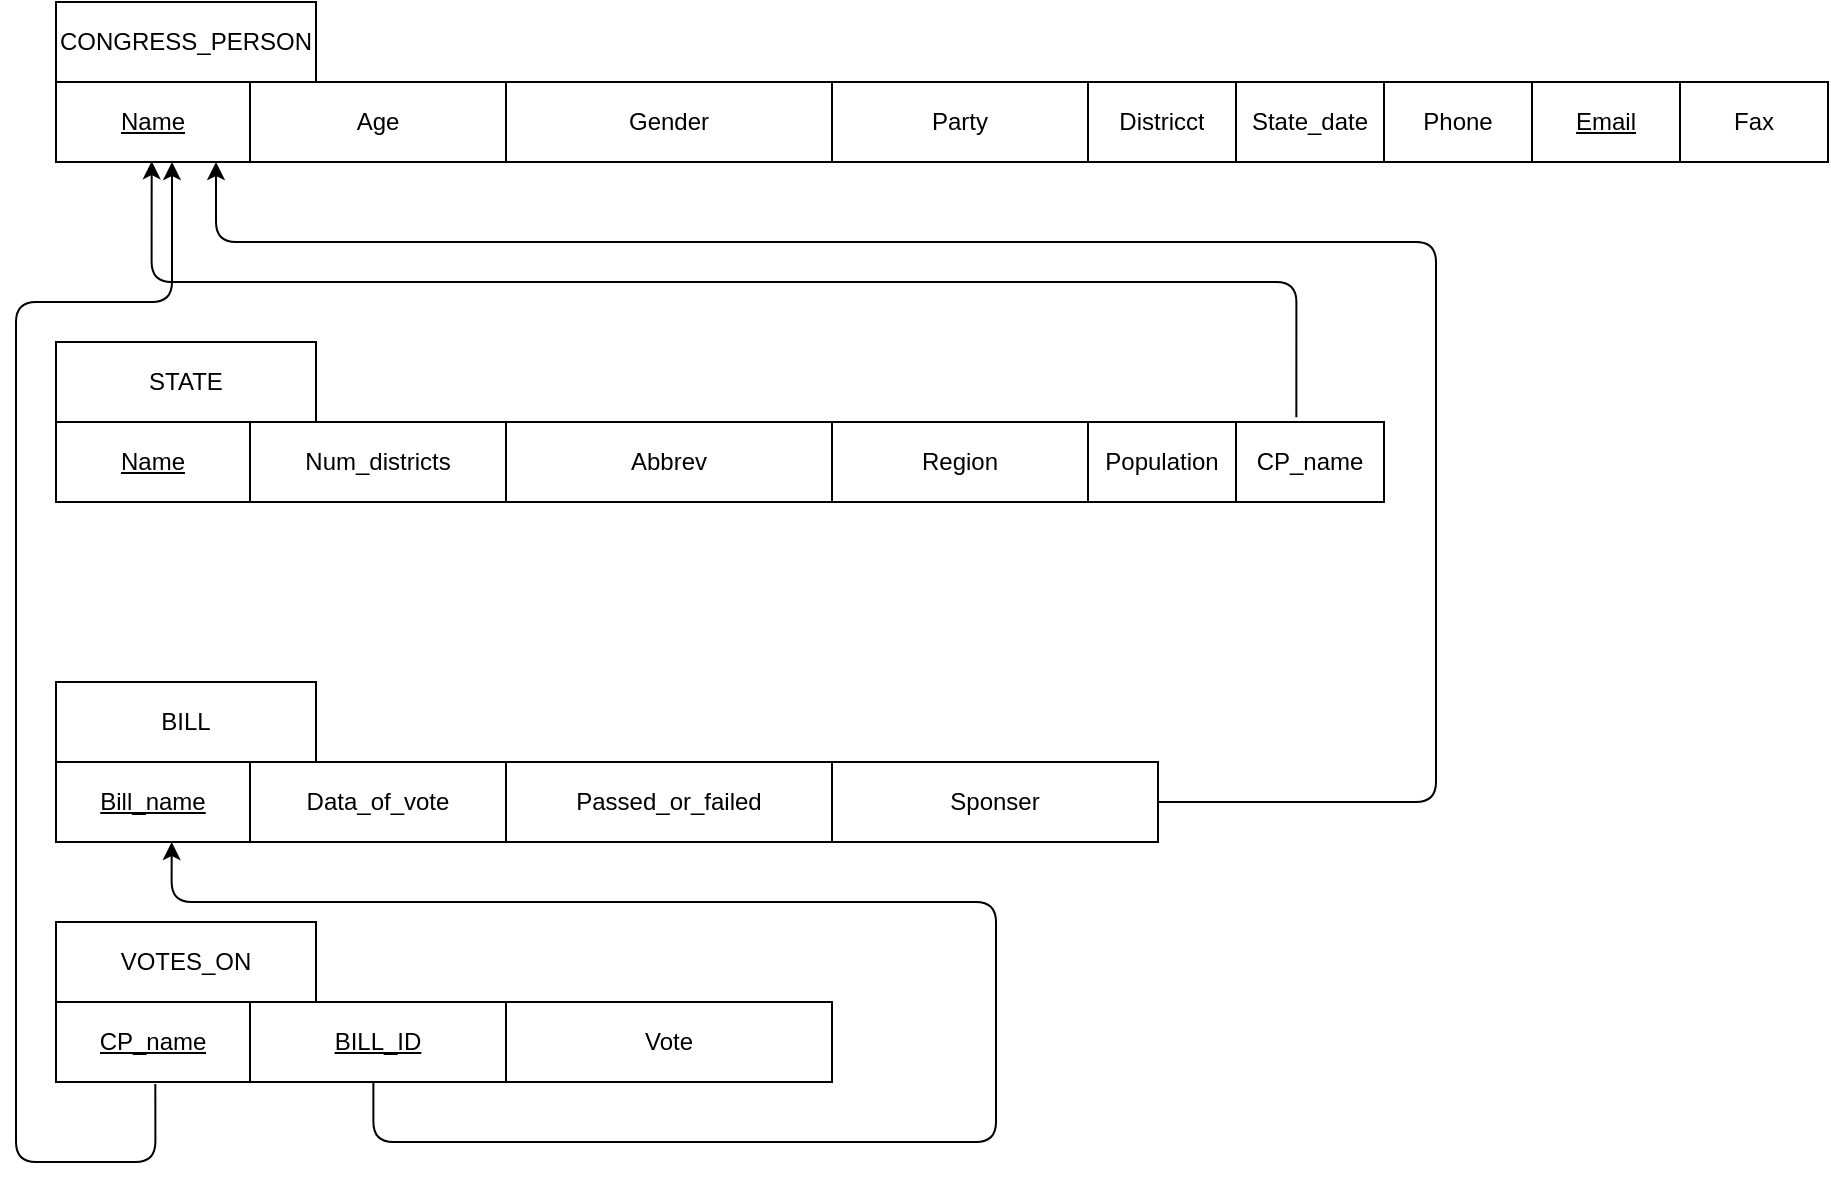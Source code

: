 <mxfile version="15.3.7" type="github">
  <diagram id="j7yi_FrN1qK62R9iW_oz" name="Page-1">
    <mxGraphModel dx="1237" dy="785" grid="1" gridSize="10" guides="1" tooltips="1" connect="1" arrows="1" fold="1" page="1" pageScale="1" pageWidth="827" pageHeight="1169" math="0" shadow="0">
      <root>
        <mxCell id="0" />
        <mxCell id="1" parent="0" />
        <mxCell id="Uc1a55K6Lf8j79eqSAxV-1" value="CONGRESS_PERSON" style="rounded=0;whiteSpace=wrap;html=1;" vertex="1" parent="1">
          <mxGeometry x="40" y="40" width="130" height="40" as="geometry" />
        </mxCell>
        <mxCell id="Uc1a55K6Lf8j79eqSAxV-15" value="" style="shape=table;html=1;whiteSpace=wrap;startSize=0;container=1;collapsible=0;childLayout=tableLayout;" vertex="1" parent="1">
          <mxGeometry x="40" y="80" width="886" height="40" as="geometry" />
        </mxCell>
        <mxCell id="Uc1a55K6Lf8j79eqSAxV-28" style="shape=partialRectangle;html=1;whiteSpace=wrap;collapsible=0;dropTarget=0;pointerEvents=0;fillColor=none;top=0;left=0;bottom=0;right=0;points=[[0,0.5],[1,0.5]];portConstraint=eastwest;" vertex="1" parent="Uc1a55K6Lf8j79eqSAxV-15">
          <mxGeometry width="886" height="40" as="geometry" />
        </mxCell>
        <mxCell id="Uc1a55K6Lf8j79eqSAxV-29" value="&lt;u&gt;Name&lt;/u&gt;" style="shape=partialRectangle;html=1;whiteSpace=wrap;connectable=0;fillColor=none;top=0;left=0;bottom=0;right=0;overflow=hidden;pointerEvents=1;" vertex="1" parent="Uc1a55K6Lf8j79eqSAxV-28">
          <mxGeometry width="97" height="40" as="geometry">
            <mxRectangle width="97" height="40" as="alternateBounds" />
          </mxGeometry>
        </mxCell>
        <mxCell id="Uc1a55K6Lf8j79eqSAxV-30" value="Age" style="shape=partialRectangle;html=1;whiteSpace=wrap;connectable=0;fillColor=none;top=0;left=0;bottom=0;right=0;overflow=hidden;pointerEvents=1;" vertex="1" parent="Uc1a55K6Lf8j79eqSAxV-28">
          <mxGeometry x="97" width="128" height="40" as="geometry">
            <mxRectangle width="128" height="40" as="alternateBounds" />
          </mxGeometry>
        </mxCell>
        <mxCell id="Uc1a55K6Lf8j79eqSAxV-31" value="Gender" style="shape=partialRectangle;html=1;whiteSpace=wrap;connectable=0;fillColor=none;top=0;left=0;bottom=0;right=0;overflow=hidden;pointerEvents=1;" vertex="1" parent="Uc1a55K6Lf8j79eqSAxV-28">
          <mxGeometry x="225" width="163" height="40" as="geometry">
            <mxRectangle width="163" height="40" as="alternateBounds" />
          </mxGeometry>
        </mxCell>
        <mxCell id="Uc1a55K6Lf8j79eqSAxV-32" value="Party" style="shape=partialRectangle;html=1;whiteSpace=wrap;connectable=0;fillColor=none;top=0;left=0;bottom=0;right=0;overflow=hidden;pointerEvents=1;" vertex="1" parent="Uc1a55K6Lf8j79eqSAxV-28">
          <mxGeometry x="388" width="128" height="40" as="geometry">
            <mxRectangle width="128" height="40" as="alternateBounds" />
          </mxGeometry>
        </mxCell>
        <mxCell id="Uc1a55K6Lf8j79eqSAxV-33" value="Districct" style="shape=partialRectangle;html=1;whiteSpace=wrap;connectable=0;fillColor=none;top=0;left=0;bottom=0;right=0;overflow=hidden;pointerEvents=1;" vertex="1" parent="Uc1a55K6Lf8j79eqSAxV-28">
          <mxGeometry x="516" width="74" height="40" as="geometry">
            <mxRectangle width="74" height="40" as="alternateBounds" />
          </mxGeometry>
        </mxCell>
        <mxCell id="Uc1a55K6Lf8j79eqSAxV-34" value="State_date" style="shape=partialRectangle;html=1;whiteSpace=wrap;connectable=0;fillColor=none;top=0;left=0;bottom=0;right=0;overflow=hidden;pointerEvents=1;" vertex="1" parent="Uc1a55K6Lf8j79eqSAxV-28">
          <mxGeometry x="590" width="74" height="40" as="geometry">
            <mxRectangle width="74" height="40" as="alternateBounds" />
          </mxGeometry>
        </mxCell>
        <mxCell id="Uc1a55K6Lf8j79eqSAxV-37" value="Phone" style="shape=partialRectangle;html=1;whiteSpace=wrap;connectable=0;fillColor=none;top=0;left=0;bottom=0;right=0;overflow=hidden;pointerEvents=1;" vertex="1" parent="Uc1a55K6Lf8j79eqSAxV-28">
          <mxGeometry x="664" width="74" height="40" as="geometry">
            <mxRectangle width="74" height="40" as="alternateBounds" />
          </mxGeometry>
        </mxCell>
        <mxCell id="Uc1a55K6Lf8j79eqSAxV-36" value="&lt;u&gt;Email&lt;/u&gt;" style="shape=partialRectangle;html=1;whiteSpace=wrap;connectable=0;fillColor=none;top=0;left=0;bottom=0;right=0;overflow=hidden;pointerEvents=1;" vertex="1" parent="Uc1a55K6Lf8j79eqSAxV-28">
          <mxGeometry x="738" width="74" height="40" as="geometry">
            <mxRectangle width="74" height="40" as="alternateBounds" />
          </mxGeometry>
        </mxCell>
        <mxCell id="Uc1a55K6Lf8j79eqSAxV-35" value="Fax" style="shape=partialRectangle;html=1;whiteSpace=wrap;connectable=0;fillColor=none;top=0;left=0;bottom=0;right=0;overflow=hidden;pointerEvents=1;" vertex="1" parent="Uc1a55K6Lf8j79eqSAxV-28">
          <mxGeometry x="812" width="74" height="40" as="geometry">
            <mxRectangle width="74" height="40" as="alternateBounds" />
          </mxGeometry>
        </mxCell>
        <mxCell id="Uc1a55K6Lf8j79eqSAxV-38" value="STATE" style="rounded=0;whiteSpace=wrap;html=1;" vertex="1" parent="1">
          <mxGeometry x="40" y="210" width="130" height="40" as="geometry" />
        </mxCell>
        <mxCell id="Uc1a55K6Lf8j79eqSAxV-39" value="" style="shape=table;html=1;whiteSpace=wrap;startSize=0;container=1;collapsible=0;childLayout=tableLayout;" vertex="1" parent="1">
          <mxGeometry x="40" y="250" width="664" height="40" as="geometry" />
        </mxCell>
        <mxCell id="Uc1a55K6Lf8j79eqSAxV-40" style="shape=partialRectangle;html=1;whiteSpace=wrap;collapsible=0;dropTarget=0;pointerEvents=0;fillColor=none;top=0;left=0;bottom=0;right=0;points=[[0,0.5],[1,0.5]];portConstraint=eastwest;" vertex="1" parent="Uc1a55K6Lf8j79eqSAxV-39">
          <mxGeometry width="664" height="40" as="geometry" />
        </mxCell>
        <mxCell id="Uc1a55K6Lf8j79eqSAxV-41" value="&lt;u&gt;Name&lt;/u&gt;" style="shape=partialRectangle;html=1;whiteSpace=wrap;connectable=0;fillColor=none;top=0;left=0;bottom=0;right=0;overflow=hidden;pointerEvents=1;" vertex="1" parent="Uc1a55K6Lf8j79eqSAxV-40">
          <mxGeometry width="97" height="40" as="geometry">
            <mxRectangle width="97" height="40" as="alternateBounds" />
          </mxGeometry>
        </mxCell>
        <mxCell id="Uc1a55K6Lf8j79eqSAxV-42" value="Num_districts" style="shape=partialRectangle;html=1;whiteSpace=wrap;connectable=0;fillColor=none;top=0;left=0;bottom=0;right=0;overflow=hidden;pointerEvents=1;" vertex="1" parent="Uc1a55K6Lf8j79eqSAxV-40">
          <mxGeometry x="97" width="128" height="40" as="geometry">
            <mxRectangle width="128" height="40" as="alternateBounds" />
          </mxGeometry>
        </mxCell>
        <mxCell id="Uc1a55K6Lf8j79eqSAxV-43" value="Abbrev" style="shape=partialRectangle;html=1;whiteSpace=wrap;connectable=0;fillColor=none;top=0;left=0;bottom=0;right=0;overflow=hidden;pointerEvents=1;" vertex="1" parent="Uc1a55K6Lf8j79eqSAxV-40">
          <mxGeometry x="225" width="163" height="40" as="geometry">
            <mxRectangle width="163" height="40" as="alternateBounds" />
          </mxGeometry>
        </mxCell>
        <mxCell id="Uc1a55K6Lf8j79eqSAxV-44" value="Region" style="shape=partialRectangle;html=1;whiteSpace=wrap;connectable=0;fillColor=none;top=0;left=0;bottom=0;right=0;overflow=hidden;pointerEvents=1;" vertex="1" parent="Uc1a55K6Lf8j79eqSAxV-40">
          <mxGeometry x="388" width="128" height="40" as="geometry">
            <mxRectangle width="128" height="40" as="alternateBounds" />
          </mxGeometry>
        </mxCell>
        <mxCell id="Uc1a55K6Lf8j79eqSAxV-45" value="Population" style="shape=partialRectangle;html=1;whiteSpace=wrap;connectable=0;fillColor=none;top=0;left=0;bottom=0;right=0;overflow=hidden;pointerEvents=1;" vertex="1" parent="Uc1a55K6Lf8j79eqSAxV-40">
          <mxGeometry x="516" width="74" height="40" as="geometry">
            <mxRectangle width="74" height="40" as="alternateBounds" />
          </mxGeometry>
        </mxCell>
        <mxCell id="Uc1a55K6Lf8j79eqSAxV-59" value="CP_name" style="shape=partialRectangle;html=1;whiteSpace=wrap;connectable=0;fillColor=none;top=0;left=0;bottom=0;right=0;overflow=hidden;pointerEvents=1;" vertex="1" parent="Uc1a55K6Lf8j79eqSAxV-40">
          <mxGeometry x="590" width="74" height="40" as="geometry">
            <mxRectangle width="74" height="40" as="alternateBounds" />
          </mxGeometry>
        </mxCell>
        <mxCell id="Uc1a55K6Lf8j79eqSAxV-50" value="BILL" style="rounded=0;whiteSpace=wrap;html=1;" vertex="1" parent="1">
          <mxGeometry x="40" y="380" width="130" height="40" as="geometry" />
        </mxCell>
        <mxCell id="Uc1a55K6Lf8j79eqSAxV-51" value="" style="shape=table;html=1;whiteSpace=wrap;startSize=0;container=1;collapsible=0;childLayout=tableLayout;" vertex="1" parent="1">
          <mxGeometry x="40" y="420" width="551" height="40" as="geometry" />
        </mxCell>
        <mxCell id="Uc1a55K6Lf8j79eqSAxV-52" style="shape=partialRectangle;html=1;whiteSpace=wrap;collapsible=0;dropTarget=0;pointerEvents=0;fillColor=none;top=0;left=0;bottom=0;right=0;points=[[0,0.5],[1,0.5]];portConstraint=eastwest;" vertex="1" parent="Uc1a55K6Lf8j79eqSAxV-51">
          <mxGeometry width="551" height="40" as="geometry" />
        </mxCell>
        <mxCell id="Uc1a55K6Lf8j79eqSAxV-53" value="&lt;u&gt;Bill_name&lt;/u&gt;" style="shape=partialRectangle;html=1;whiteSpace=wrap;connectable=0;fillColor=none;top=0;left=0;bottom=0;right=0;overflow=hidden;pointerEvents=1;" vertex="1" parent="Uc1a55K6Lf8j79eqSAxV-52">
          <mxGeometry width="97" height="40" as="geometry">
            <mxRectangle width="97" height="40" as="alternateBounds" />
          </mxGeometry>
        </mxCell>
        <mxCell id="Uc1a55K6Lf8j79eqSAxV-54" value="Data_of_vote" style="shape=partialRectangle;html=1;whiteSpace=wrap;connectable=0;fillColor=none;top=0;left=0;bottom=0;right=0;overflow=hidden;pointerEvents=1;" vertex="1" parent="Uc1a55K6Lf8j79eqSAxV-52">
          <mxGeometry x="97" width="128" height="40" as="geometry">
            <mxRectangle width="128" height="40" as="alternateBounds" />
          </mxGeometry>
        </mxCell>
        <mxCell id="Uc1a55K6Lf8j79eqSAxV-55" value="Passed_or_failed" style="shape=partialRectangle;html=1;whiteSpace=wrap;connectable=0;fillColor=none;top=0;left=0;bottom=0;right=0;overflow=hidden;pointerEvents=1;" vertex="1" parent="Uc1a55K6Lf8j79eqSAxV-52">
          <mxGeometry x="225" width="163" height="40" as="geometry">
            <mxRectangle width="163" height="40" as="alternateBounds" />
          </mxGeometry>
        </mxCell>
        <mxCell id="Uc1a55K6Lf8j79eqSAxV-58" value="Sponser" style="shape=partialRectangle;html=1;whiteSpace=wrap;connectable=0;fillColor=none;top=0;left=0;bottom=0;right=0;overflow=hidden;pointerEvents=1;" vertex="1" parent="Uc1a55K6Lf8j79eqSAxV-52">
          <mxGeometry x="388" width="163" height="40" as="geometry">
            <mxRectangle width="163" height="40" as="alternateBounds" />
          </mxGeometry>
        </mxCell>
        <mxCell id="Uc1a55K6Lf8j79eqSAxV-60" value="VOTES_ON" style="rounded=0;whiteSpace=wrap;html=1;" vertex="1" parent="1">
          <mxGeometry x="40" y="500" width="130" height="40" as="geometry" />
        </mxCell>
        <mxCell id="Uc1a55K6Lf8j79eqSAxV-61" value="" style="shape=table;html=1;whiteSpace=wrap;startSize=0;container=1;collapsible=0;childLayout=tableLayout;" vertex="1" parent="1">
          <mxGeometry x="40" y="540" width="388" height="40" as="geometry" />
        </mxCell>
        <mxCell id="Uc1a55K6Lf8j79eqSAxV-62" style="shape=partialRectangle;html=1;whiteSpace=wrap;collapsible=0;dropTarget=0;pointerEvents=0;fillColor=none;top=0;left=0;bottom=0;right=0;points=[[0,0.5],[1,0.5]];portConstraint=eastwest;" vertex="1" parent="Uc1a55K6Lf8j79eqSAxV-61">
          <mxGeometry width="388" height="40" as="geometry" />
        </mxCell>
        <mxCell id="Uc1a55K6Lf8j79eqSAxV-63" value="&lt;u&gt;CP_name&lt;/u&gt;" style="shape=partialRectangle;html=1;whiteSpace=wrap;connectable=0;fillColor=none;top=0;left=0;bottom=0;right=0;overflow=hidden;pointerEvents=1;" vertex="1" parent="Uc1a55K6Lf8j79eqSAxV-62">
          <mxGeometry width="97" height="40" as="geometry">
            <mxRectangle width="97" height="40" as="alternateBounds" />
          </mxGeometry>
        </mxCell>
        <mxCell id="Uc1a55K6Lf8j79eqSAxV-64" value="&lt;u&gt;BILL_ID&lt;/u&gt;" style="shape=partialRectangle;html=1;whiteSpace=wrap;connectable=0;fillColor=none;top=0;left=0;bottom=0;right=0;overflow=hidden;pointerEvents=1;" vertex="1" parent="Uc1a55K6Lf8j79eqSAxV-62">
          <mxGeometry x="97" width="128" height="40" as="geometry">
            <mxRectangle width="128" height="40" as="alternateBounds" />
          </mxGeometry>
        </mxCell>
        <mxCell id="Uc1a55K6Lf8j79eqSAxV-65" value="Vote" style="shape=partialRectangle;html=1;whiteSpace=wrap;connectable=0;fillColor=none;top=0;left=0;bottom=0;right=0;overflow=hidden;pointerEvents=1;" vertex="1" parent="Uc1a55K6Lf8j79eqSAxV-62">
          <mxGeometry x="225" width="163" height="40" as="geometry">
            <mxRectangle width="163" height="40" as="alternateBounds" />
          </mxGeometry>
        </mxCell>
        <mxCell id="Uc1a55K6Lf8j79eqSAxV-71" value="" style="edgeStyle=segmentEdgeStyle;endArrow=classic;html=1;entryX=0.054;entryY=0.99;entryDx=0;entryDy=0;entryPerimeter=0;exitX=0.934;exitY=-0.06;exitDx=0;exitDy=0;exitPerimeter=0;" edge="1" parent="1" source="Uc1a55K6Lf8j79eqSAxV-40" target="Uc1a55K6Lf8j79eqSAxV-28">
          <mxGeometry width="50" height="50" relative="1" as="geometry">
            <mxPoint x="660" y="240" as="sourcePoint" />
            <mxPoint x="438" y="159.93" as="targetPoint" />
            <Array as="points">
              <mxPoint x="660" y="180" />
              <mxPoint x="88" y="180" />
            </Array>
          </mxGeometry>
        </mxCell>
        <mxCell id="Uc1a55K6Lf8j79eqSAxV-72" value="" style="edgeStyle=segmentEdgeStyle;endArrow=classic;html=1;exitX=0.128;exitY=1.024;exitDx=0;exitDy=0;exitPerimeter=0;" edge="1" parent="1" source="Uc1a55K6Lf8j79eqSAxV-62">
          <mxGeometry width="50" height="50" relative="1" as="geometry">
            <mxPoint x="670.176" y="256.28" as="sourcePoint" />
            <mxPoint x="98" y="120" as="targetPoint" />
            <Array as="points">
              <mxPoint x="90" y="620" />
              <mxPoint x="20" y="620" />
              <mxPoint x="20" y="190" />
              <mxPoint x="98" y="190" />
            </Array>
          </mxGeometry>
        </mxCell>
        <mxCell id="Uc1a55K6Lf8j79eqSAxV-73" value="" style="edgeStyle=segmentEdgeStyle;endArrow=classic;html=1;entryX=0.054;entryY=0.99;entryDx=0;entryDy=0;entryPerimeter=0;exitX=0.409;exitY=0.99;exitDx=0;exitDy=0;exitPerimeter=0;" edge="1" parent="1" source="Uc1a55K6Lf8j79eqSAxV-62">
          <mxGeometry width="50" height="50" relative="1" as="geometry">
            <mxPoint x="670.176" y="586.68" as="sourcePoint" />
            <mxPoint x="97.844" y="460" as="targetPoint" />
            <Array as="points">
              <mxPoint x="199" y="610" />
              <mxPoint x="510" y="610" />
              <mxPoint x="510" y="490" />
              <mxPoint x="98" y="490" />
            </Array>
          </mxGeometry>
        </mxCell>
        <mxCell id="Uc1a55K6Lf8j79eqSAxV-74" value="" style="edgeStyle=segmentEdgeStyle;endArrow=classic;html=1;exitX=1;exitY=0.5;exitDx=0;exitDy=0;" edge="1" parent="1" source="Uc1a55K6Lf8j79eqSAxV-52">
          <mxGeometry width="50" height="50" relative="1" as="geometry">
            <mxPoint x="699.376" y="248.0" as="sourcePoint" />
            <mxPoint x="120" y="120" as="targetPoint" />
            <Array as="points">
              <mxPoint x="730" y="440" />
              <mxPoint x="730" y="160" />
              <mxPoint x="120" y="160" />
            </Array>
          </mxGeometry>
        </mxCell>
      </root>
    </mxGraphModel>
  </diagram>
</mxfile>
